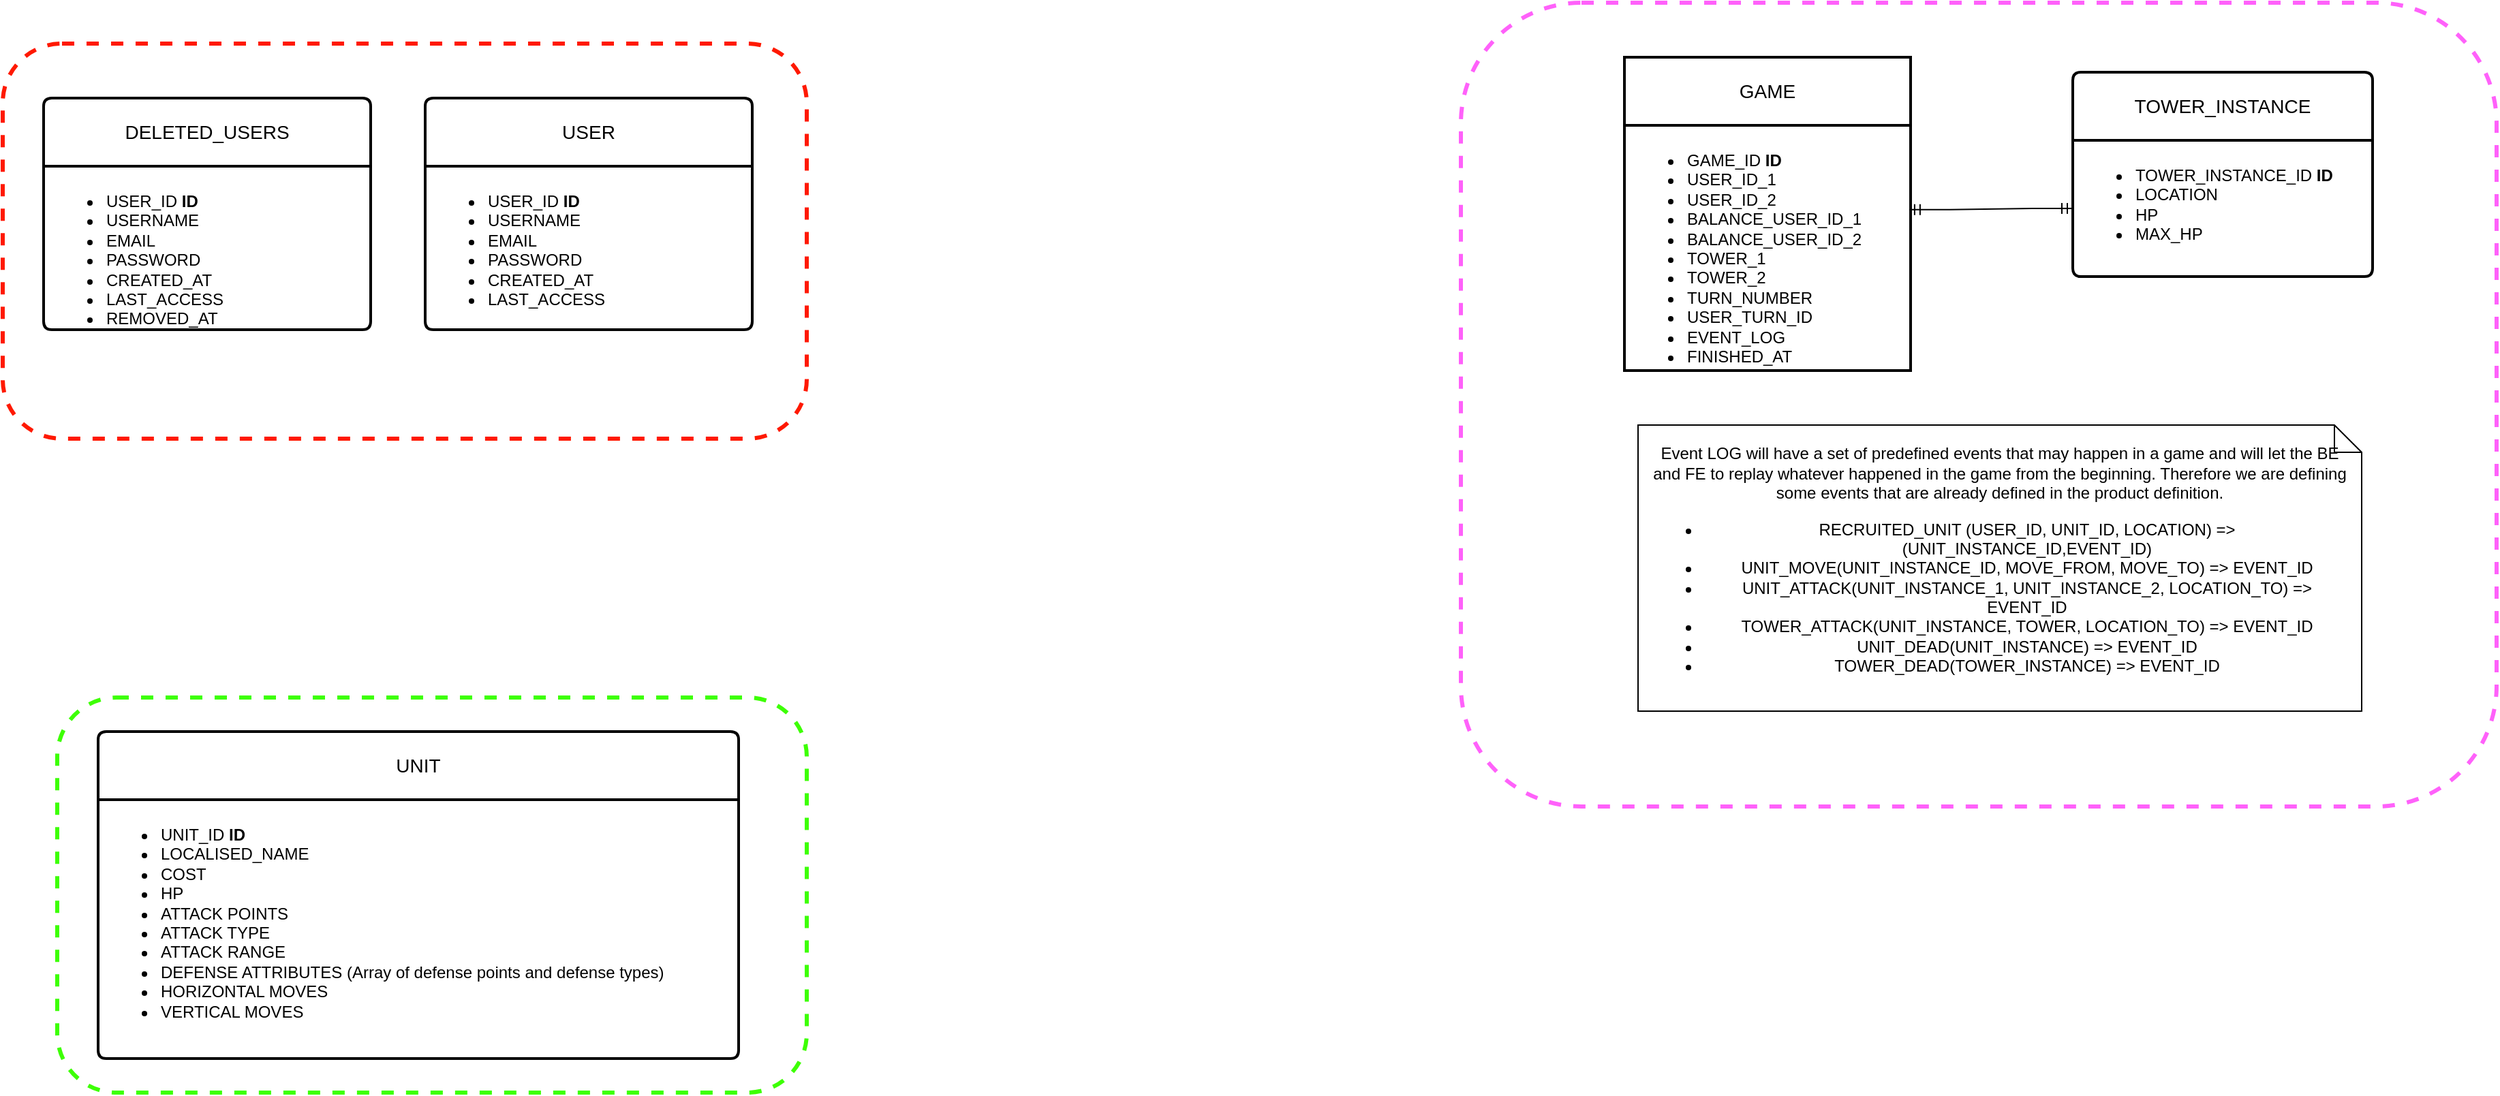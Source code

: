 <mxfile version="24.7.13">
  <diagram id="Ht1M8jgEwFfnCIfOTk4-" name="Page-1">
    <mxGraphModel dx="2074" dy="1989" grid="1" gridSize="10" guides="1" tooltips="1" connect="1" arrows="1" fold="1" page="1" pageScale="1" pageWidth="1169" pageHeight="827" math="0" shadow="0">
      <root>
        <mxCell id="0" />
        <mxCell id="1" parent="0" />
        <mxCell id="t9S-KaZ31gPSNZQ2YKAX-2" value="USER" style="swimlane;childLayout=stackLayout;horizontal=1;startSize=50;horizontalStack=0;rounded=1;fontSize=14;fontStyle=0;strokeWidth=2;resizeParent=0;resizeLast=1;shadow=0;dashed=0;align=center;arcSize=4;whiteSpace=wrap;html=1;" parent="1" vertex="1">
          <mxGeometry x="360" y="-200" width="240" height="170" as="geometry" />
        </mxCell>
        <mxCell id="t9S-KaZ31gPSNZQ2YKAX-3" value="&lt;ul&gt;&lt;li&gt;USER_ID &lt;b&gt;ID&lt;/b&gt;&lt;/li&gt;&lt;li&gt;USERNAME&lt;/li&gt;&lt;li&gt;EMAIL&lt;/li&gt;&lt;li&gt;PASSWORD&lt;/li&gt;&lt;li&gt;CREATED_AT&lt;/li&gt;&lt;li&gt;LAST_ACCESS&lt;/li&gt;&lt;/ul&gt;" style="align=left;strokeColor=none;fillColor=none;spacingLeft=4;fontSize=12;verticalAlign=top;resizable=0;rotatable=0;part=1;html=1;" parent="t9S-KaZ31gPSNZQ2YKAX-2" vertex="1">
          <mxGeometry y="50" width="240" height="120" as="geometry" />
        </mxCell>
        <mxCell id="t9S-KaZ31gPSNZQ2YKAX-7" value="GAME" style="swimlane;childLayout=stackLayout;horizontal=1;startSize=50;horizontalStack=0;rounded=1;fontSize=14;fontStyle=0;strokeWidth=2;resizeParent=0;resizeLast=1;shadow=0;dashed=0;align=center;arcSize=0;whiteSpace=wrap;html=1;" parent="1" vertex="1">
          <mxGeometry x="1240" y="-230" width="210" height="230" as="geometry" />
        </mxCell>
        <mxCell id="t9S-KaZ31gPSNZQ2YKAX-8" value="&lt;ul&gt;&lt;li&gt;GAME_ID &lt;b&gt;ID&lt;/b&gt;&lt;/li&gt;&lt;li&gt;USER_ID_1&lt;/li&gt;&lt;li&gt;USER_ID_2&lt;/li&gt;&lt;li&gt;BALANCE_USER_ID_1&lt;/li&gt;&lt;li&gt;BALANCE_USER_ID_2&lt;/li&gt;&lt;li&gt;TOWER_1&lt;/li&gt;&lt;li&gt;TOWER_2&lt;/li&gt;&lt;li&gt;TURN_NUMBER&lt;/li&gt;&lt;li&gt;USER_TURN_ID&lt;/li&gt;&lt;li&gt;EVENT_LOG&lt;/li&gt;&lt;li&gt;FINISHED_AT&lt;/li&gt;&lt;/ul&gt;" style="align=left;strokeColor=none;fillColor=none;spacingLeft=4;fontSize=12;verticalAlign=top;resizable=0;rotatable=0;part=1;html=1;" parent="t9S-KaZ31gPSNZQ2YKAX-7" vertex="1">
          <mxGeometry y="50" width="210" height="180" as="geometry" />
        </mxCell>
        <mxCell id="t9S-KaZ31gPSNZQ2YKAX-9" value="DELETED_USERS" style="swimlane;childLayout=stackLayout;horizontal=1;startSize=50;horizontalStack=0;rounded=1;fontSize=14;fontStyle=0;strokeWidth=2;resizeParent=0;resizeLast=1;shadow=0;dashed=0;align=center;arcSize=4;whiteSpace=wrap;html=1;" parent="1" vertex="1">
          <mxGeometry x="80" y="-200" width="240" height="170" as="geometry" />
        </mxCell>
        <mxCell id="t9S-KaZ31gPSNZQ2YKAX-10" value="&lt;ul&gt;&lt;li&gt;USER_ID&amp;nbsp;&lt;b&gt;ID&lt;/b&gt;&lt;/li&gt;&lt;li&gt;USERNAME&lt;/li&gt;&lt;li&gt;EMAIL&lt;/li&gt;&lt;li&gt;PASSWORD&lt;/li&gt;&lt;li&gt;CREATED_AT&lt;/li&gt;&lt;li&gt;LAST_ACCESS&lt;/li&gt;&lt;li&gt;REMOVED_AT&lt;/li&gt;&lt;/ul&gt;" style="align=left;strokeColor=none;fillColor=none;spacingLeft=4;fontSize=12;verticalAlign=top;resizable=0;rotatable=0;part=1;html=1;" parent="t9S-KaZ31gPSNZQ2YKAX-9" vertex="1">
          <mxGeometry y="50" width="240" height="120" as="geometry" />
        </mxCell>
        <mxCell id="t9S-KaZ31gPSNZQ2YKAX-14" value="" style="rounded=1;whiteSpace=wrap;html=1;fillColor=none;dashed=1;strokeColor=#FF1900;strokeWidth=3;" parent="1" vertex="1">
          <mxGeometry x="50" y="-240" width="590" height="290" as="geometry" />
        </mxCell>
        <mxCell id="t9S-KaZ31gPSNZQ2YKAX-16" value="TOWER_INSTANCE" style="swimlane;childLayout=stackLayout;horizontal=1;startSize=50;horizontalStack=0;rounded=1;fontSize=14;fontStyle=0;strokeWidth=2;resizeParent=0;resizeLast=1;shadow=0;dashed=0;align=center;arcSize=4;whiteSpace=wrap;html=1;" parent="1" vertex="1">
          <mxGeometry x="1569" y="-219" width="220" height="150" as="geometry" />
        </mxCell>
        <mxCell id="t9S-KaZ31gPSNZQ2YKAX-17" value="&lt;ul&gt;&lt;li&gt;TOWER_INSTANCE_ID &lt;b&gt;ID&lt;/b&gt;&lt;/li&gt;&lt;li&gt;LOCATION&lt;/li&gt;&lt;li&gt;HP&lt;/li&gt;&lt;li&gt;MAX_HP&lt;/li&gt;&lt;/ul&gt;" style="align=left;strokeColor=none;fillColor=none;spacingLeft=4;fontSize=12;verticalAlign=top;resizable=0;rotatable=0;part=1;html=1;" parent="t9S-KaZ31gPSNZQ2YKAX-16" vertex="1">
          <mxGeometry y="50" width="220" height="100" as="geometry" />
        </mxCell>
        <mxCell id="t9S-KaZ31gPSNZQ2YKAX-19" value="" style="edgeStyle=entityRelationEdgeStyle;fontSize=12;html=1;endArrow=ERmandOne;startArrow=ERmandOne;rounded=0;exitX=0.995;exitY=0.344;exitDx=0;exitDy=0;exitPerimeter=0;" parent="1" source="t9S-KaZ31gPSNZQ2YKAX-8" target="t9S-KaZ31gPSNZQ2YKAX-17" edge="1">
          <mxGeometry width="100" height="100" relative="1" as="geometry">
            <mxPoint x="1050" y="470" as="sourcePoint" />
            <mxPoint x="1000" y="410" as="targetPoint" />
          </mxGeometry>
        </mxCell>
        <mxCell id="t9S-KaZ31gPSNZQ2YKAX-20" value="UNIT" style="swimlane;childLayout=stackLayout;horizontal=1;startSize=50;horizontalStack=0;rounded=1;fontSize=14;fontStyle=0;strokeWidth=2;resizeParent=0;resizeLast=1;shadow=0;dashed=0;align=center;arcSize=4;whiteSpace=wrap;html=1;" parent="1" vertex="1">
          <mxGeometry x="120" y="265" width="470" height="240" as="geometry" />
        </mxCell>
        <mxCell id="t9S-KaZ31gPSNZQ2YKAX-21" value="&lt;ul&gt;&lt;li&gt;UNIT_ID &lt;b&gt;ID&lt;/b&gt;&lt;/li&gt;&lt;li&gt;LOCALISED_NAME&lt;/li&gt;&lt;li&gt;COST&lt;/li&gt;&lt;li&gt;HP&lt;/li&gt;&lt;li&gt;ATTACK POINTS&lt;/li&gt;&lt;li&gt;ATTACK TYPE&lt;/li&gt;&lt;li&gt;ATTACK RANGE&lt;/li&gt;&lt;li&gt;DEFENSE ATTRIBUTES (Array of defense points and defense types)&lt;/li&gt;&lt;li&gt;HORIZONTAL MOVES&lt;/li&gt;&lt;li&gt;VERTICAL MOVES&lt;/li&gt;&lt;/ul&gt;" style="align=left;strokeColor=none;fillColor=none;spacingLeft=4;fontSize=12;verticalAlign=top;resizable=0;rotatable=0;part=1;html=1;" parent="t9S-KaZ31gPSNZQ2YKAX-20" vertex="1">
          <mxGeometry y="50" width="470" height="190" as="geometry" />
        </mxCell>
        <mxCell id="t9S-KaZ31gPSNZQ2YKAX-22" value="Event LOG will have a set of predefined events that may happen in a game and will let the BE and FE to replay whatever happened in the game from the beginning. Therefore we are defining some events that are already defined in the product definition.&lt;br&gt;&lt;ul&gt;&lt;li&gt;RECRUITED_UNIT (USER_ID, UNIT_ID, LOCATION) =&amp;gt; (UNIT_INSTANCE_ID,EVENT_ID)&lt;/li&gt;&lt;li&gt;UNIT_MOVE(UNIT_INSTANCE_ID, MOVE_FROM, MOVE_TO) =&amp;gt; EVENT_ID&lt;/li&gt;&lt;li&gt;UNIT_ATTACK(UNIT_INSTANCE_1, UNIT_INSTANCE_2, LOCATION_TO) =&amp;gt; EVENT_ID&lt;/li&gt;&lt;li&gt;TOWER_ATTACK(UNIT_INSTANCE, TOWER, LOCATION_TO) =&amp;gt; EVENT_ID&lt;/li&gt;&lt;li&gt;UNIT_DEAD(UNIT_INSTANCE) =&amp;gt; EVENT_ID&lt;/li&gt;&lt;li&gt;TOWER_DEAD(TOWER_INSTANCE) =&amp;gt; EVENT_ID&lt;/li&gt;&lt;/ul&gt;" style="shape=note;size=20;align=center;fillColor=default;spacing=10;labelPosition=center;verticalLabelPosition=middle;verticalAlign=middle;whiteSpace=wrap;html=1;labelBorderColor=none;labelBackgroundColor=none;textShadow=0;" parent="1" vertex="1">
          <mxGeometry x="1250" y="40" width="531" height="210" as="geometry" />
        </mxCell>
        <mxCell id="t9S-KaZ31gPSNZQ2YKAX-24" value="" style="rounded=1;whiteSpace=wrap;html=1;fillColor=none;dashed=1;strokeColor=#3DFF03;strokeWidth=3;" parent="1" vertex="1">
          <mxGeometry x="90" y="240" width="550" height="290" as="geometry" />
        </mxCell>
        <mxCell id="t9S-KaZ31gPSNZQ2YKAX-25" value="" style="rounded=1;whiteSpace=wrap;html=1;fillColor=none;dashed=1;strokeColor=#FF61FA;strokeWidth=3;" parent="1" vertex="1">
          <mxGeometry x="1120" y="-270" width="760" height="590" as="geometry" />
        </mxCell>
      </root>
    </mxGraphModel>
  </diagram>
</mxfile>

